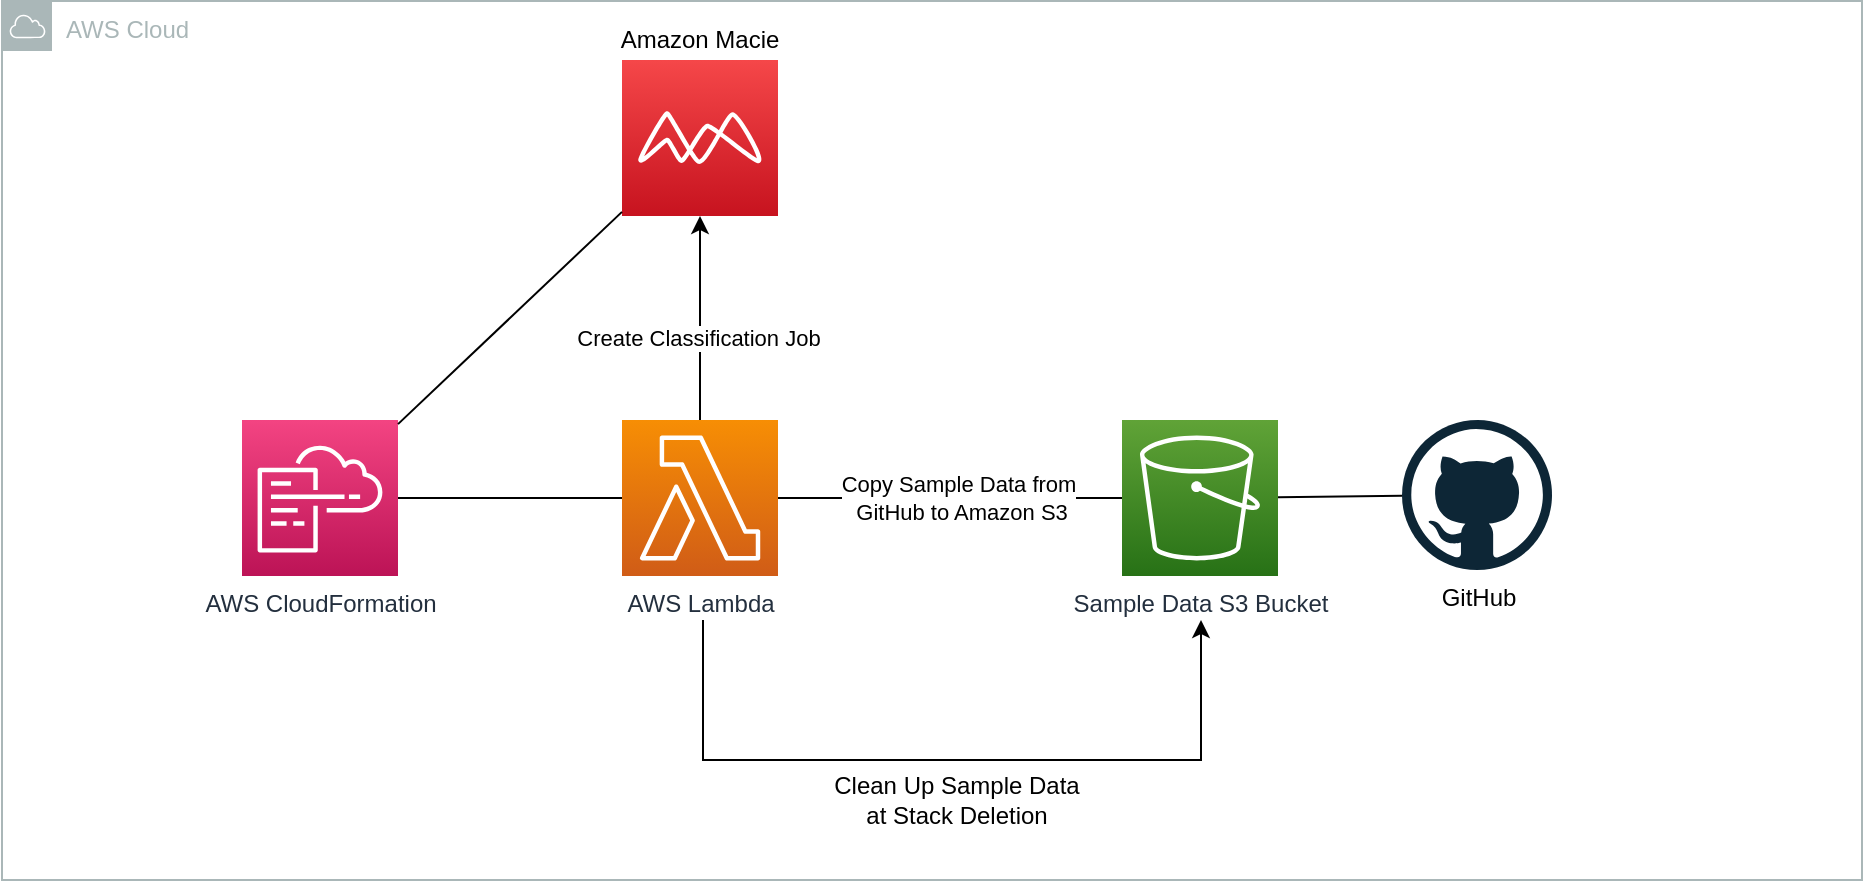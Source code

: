 <mxfile version="13.9.2" type="device"><diagram id="TuxIghhpIWfwu1R-Zs65" name="Page-1"><mxGraphModel dx="1426" dy="771" grid="1" gridSize="10" guides="1" tooltips="1" connect="1" arrows="1" fold="1" page="1" pageScale="1" pageWidth="850" pageHeight="1100" math="0" shadow="0"><root><mxCell id="0"/><mxCell id="1" parent="0"/><mxCell id="GkKl5T0mBaPfaOsKs9Y0-1" value="AWS Cloud" style="outlineConnect=0;gradientColor=none;html=1;whiteSpace=wrap;fontSize=12;fontStyle=0;shape=mxgraph.aws4.group;grIcon=mxgraph.aws4.group_aws_cloud;strokeColor=#AAB7B8;fillColor=none;verticalAlign=top;align=left;spacingLeft=30;fontColor=#AAB7B8;dashed=0;" vertex="1" parent="1"><mxGeometry x="50" y="30.5" width="930" height="439.5" as="geometry"/></mxCell><mxCell id="GkKl5T0mBaPfaOsKs9Y0-2" value="" style="outlineConnect=0;fontColor=#232F3E;gradientColor=#F54749;gradientDirection=north;fillColor=#C7131F;strokeColor=#ffffff;dashed=0;verticalLabelPosition=bottom;verticalAlign=top;align=center;html=1;fontSize=12;fontStyle=0;aspect=fixed;shape=mxgraph.aws4.resourceIcon;resIcon=mxgraph.aws4.macie;" vertex="1" parent="1"><mxGeometry x="360" y="60" width="78" height="78" as="geometry"/></mxCell><mxCell id="GkKl5T0mBaPfaOsKs9Y0-3" value="Sample Data S3 Bucket" style="outlineConnect=0;fontColor=#232F3E;gradientColor=#60A337;gradientDirection=north;fillColor=#277116;strokeColor=#ffffff;dashed=0;verticalLabelPosition=bottom;verticalAlign=top;align=center;html=1;fontSize=12;fontStyle=0;aspect=fixed;shape=mxgraph.aws4.resourceIcon;resIcon=mxgraph.aws4.s3;" vertex="1" parent="1"><mxGeometry x="610" y="240" width="78" height="78" as="geometry"/></mxCell><mxCell id="GkKl5T0mBaPfaOsKs9Y0-7" value="GitHub" style="dashed=0;outlineConnect=0;html=1;align=center;labelPosition=center;verticalLabelPosition=bottom;verticalAlign=top;shape=mxgraph.weblogos.github" vertex="1" parent="1"><mxGeometry x="750" y="240" width="75" height="75" as="geometry"/></mxCell><mxCell id="GkKl5T0mBaPfaOsKs9Y0-10" value="" style="endArrow=none;html=1;" edge="1" parent="1" source="GkKl5T0mBaPfaOsKs9Y0-13" target="GkKl5T0mBaPfaOsKs9Y0-15"><mxGeometry width="50" height="50" relative="1" as="geometry"><mxPoint x="250" y="295" as="sourcePoint"/><mxPoint x="360" y="295" as="targetPoint"/></mxGeometry></mxCell><mxCell id="GkKl5T0mBaPfaOsKs9Y0-13" value="AWS CloudFormation" style="outlineConnect=0;fontColor=#232F3E;gradientColor=#F34482;gradientDirection=north;fillColor=#BC1356;strokeColor=#ffffff;dashed=0;verticalLabelPosition=bottom;verticalAlign=top;align=center;html=1;fontSize=12;fontStyle=0;aspect=fixed;shape=mxgraph.aws4.resourceIcon;resIcon=mxgraph.aws4.cloudformation;" vertex="1" parent="1"><mxGeometry x="170" y="240" width="78" height="78" as="geometry"/></mxCell><mxCell id="GkKl5T0mBaPfaOsKs9Y0-19" value="" style="edgeStyle=orthogonalEdgeStyle;rounded=0;orthogonalLoop=1;jettySize=auto;html=1;" edge="1" parent="1" source="GkKl5T0mBaPfaOsKs9Y0-15" target="GkKl5T0mBaPfaOsKs9Y0-2"><mxGeometry relative="1" as="geometry"/></mxCell><mxCell id="GkKl5T0mBaPfaOsKs9Y0-20" value="Create Classification Job" style="edgeLabel;html=1;align=center;verticalAlign=middle;resizable=0;points=[];" vertex="1" connectable="0" parent="GkKl5T0mBaPfaOsKs9Y0-19"><mxGeometry x="-0.196" y="1" relative="1" as="geometry"><mxPoint as="offset"/></mxGeometry></mxCell><mxCell id="GkKl5T0mBaPfaOsKs9Y0-15" value="AWS Lambda" style="outlineConnect=0;fontColor=#232F3E;gradientColor=#F78E04;gradientDirection=north;fillColor=#D05C17;strokeColor=#ffffff;dashed=0;verticalLabelPosition=bottom;verticalAlign=top;align=center;html=1;fontSize=12;fontStyle=0;aspect=fixed;shape=mxgraph.aws4.resourceIcon;resIcon=mxgraph.aws4.lambda;" vertex="1" parent="1"><mxGeometry x="360" y="240" width="78" height="78" as="geometry"/></mxCell><mxCell id="GkKl5T0mBaPfaOsKs9Y0-16" value="" style="endArrow=none;html=1;" edge="1" parent="1" source="GkKl5T0mBaPfaOsKs9Y0-7" target="GkKl5T0mBaPfaOsKs9Y0-3"><mxGeometry width="50" height="50" relative="1" as="geometry"><mxPoint x="640" y="420" as="sourcePoint"/><mxPoint x="690" y="370" as="targetPoint"/></mxGeometry></mxCell><mxCell id="GkKl5T0mBaPfaOsKs9Y0-17" value="" style="endArrow=none;html=1;" edge="1" parent="1" source="GkKl5T0mBaPfaOsKs9Y0-13" target="GkKl5T0mBaPfaOsKs9Y0-2"><mxGeometry width="50" height="50" relative="1" as="geometry"><mxPoint x="260" y="210" as="sourcePoint"/><mxPoint x="360" y="160" as="targetPoint"/></mxGeometry></mxCell><mxCell id="GkKl5T0mBaPfaOsKs9Y0-22" value="Amazon Macie" style="text;html=1;strokeColor=none;fillColor=none;align=center;verticalAlign=middle;whiteSpace=wrap;rounded=0;" vertex="1" parent="1"><mxGeometry x="354" y="40" width="90" height="20" as="geometry"/></mxCell><mxCell id="GkKl5T0mBaPfaOsKs9Y0-24" value="" style="endArrow=none;html=1;" edge="1" parent="1" source="GkKl5T0mBaPfaOsKs9Y0-3" target="GkKl5T0mBaPfaOsKs9Y0-15"><mxGeometry width="50" height="50" relative="1" as="geometry"><mxPoint x="730" y="290.145" as="sourcePoint"/><mxPoint x="648" y="289.369" as="targetPoint"/></mxGeometry></mxCell><mxCell id="GkKl5T0mBaPfaOsKs9Y0-25" value="Copy Sample Data from&lt;br&gt;&amp;nbsp;GitHub to Amazon S3" style="edgeLabel;html=1;align=center;verticalAlign=middle;resizable=0;points=[];" vertex="1" connectable="0" parent="GkKl5T0mBaPfaOsKs9Y0-24"><mxGeometry x="0.279" y="1" relative="1" as="geometry"><mxPoint x="28" y="-1" as="offset"/></mxGeometry></mxCell><mxCell id="GkKl5T0mBaPfaOsKs9Y0-30" value="" style="endArrow=none;html=1;" edge="1" parent="1"><mxGeometry width="50" height="50" relative="1" as="geometry"><mxPoint x="400" y="410" as="sourcePoint"/><mxPoint x="650" y="410" as="targetPoint"/></mxGeometry></mxCell><mxCell id="GkKl5T0mBaPfaOsKs9Y0-31" value="" style="endArrow=none;html=1;" edge="1" parent="1"><mxGeometry width="50" height="50" relative="1" as="geometry"><mxPoint x="400.5" y="410" as="sourcePoint"/><mxPoint x="400.5" y="340" as="targetPoint"/></mxGeometry></mxCell><mxCell id="GkKl5T0mBaPfaOsKs9Y0-32" value="" style="endArrow=classic;html=1;" edge="1" parent="1"><mxGeometry width="50" height="50" relative="1" as="geometry"><mxPoint x="649.5" y="410" as="sourcePoint"/><mxPoint x="649.5" y="340" as="targetPoint"/></mxGeometry></mxCell><mxCell id="GkKl5T0mBaPfaOsKs9Y0-36" value="Clean Up Sample Data at Stack Deletion" style="text;html=1;strokeColor=none;fillColor=none;align=center;verticalAlign=middle;whiteSpace=wrap;rounded=0;" vertex="1" parent="1"><mxGeometry x="460" y="420" width="135" height="20" as="geometry"/></mxCell></root></mxGraphModel></diagram></mxfile>